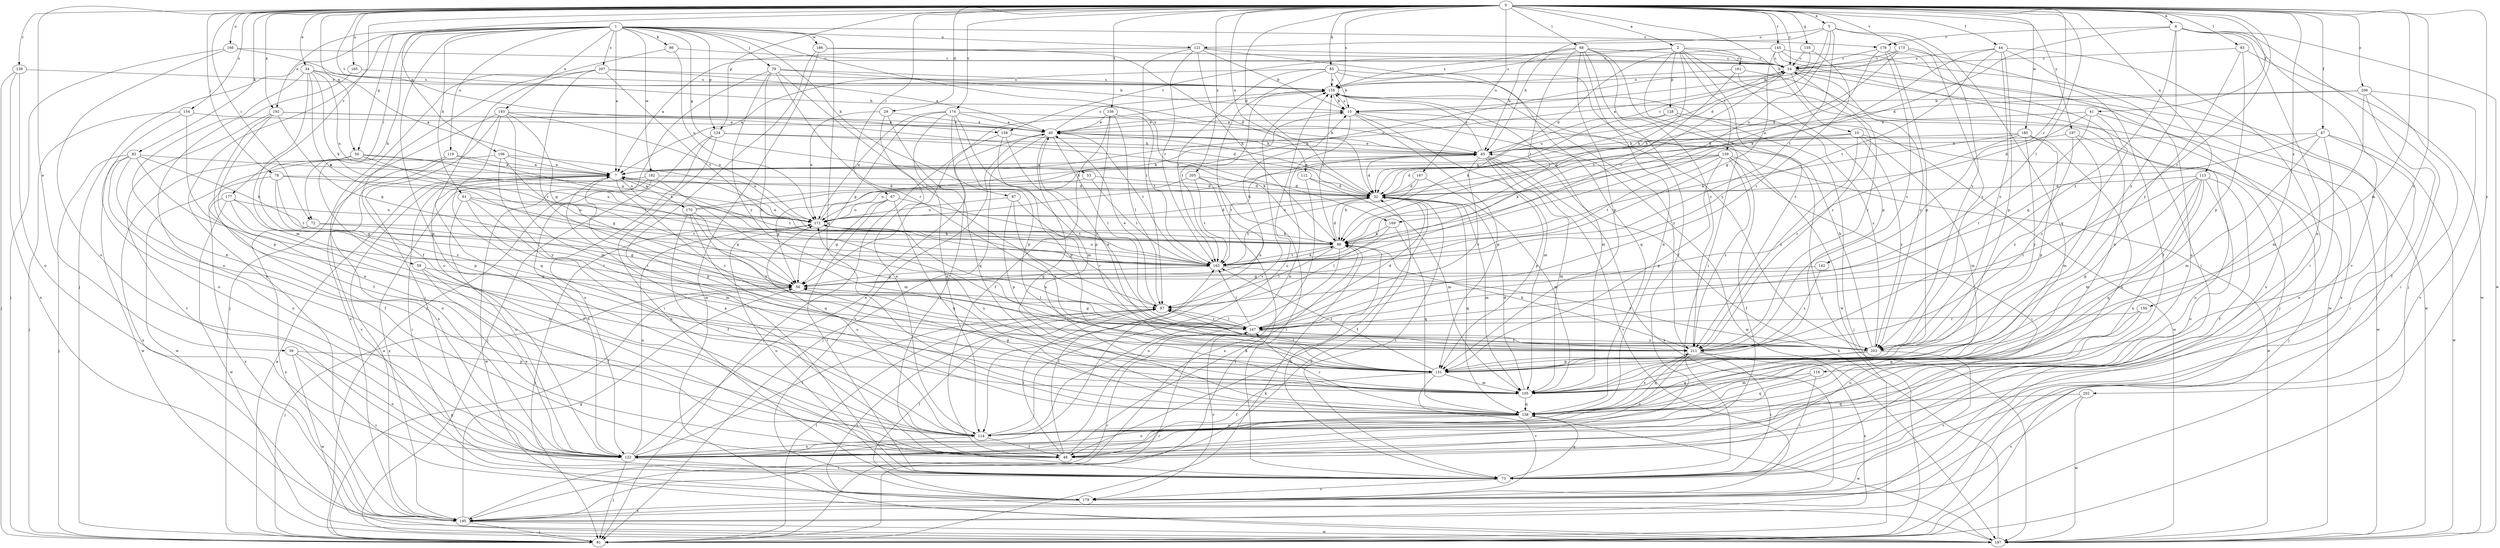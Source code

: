 strict digraph  {
0;
1;
2;
5;
6;
7;
10;
15;
24;
29;
32;
34;
39;
40;
41;
44;
47;
48;
50;
53;
56;
59;
61;
65;
67;
68;
72;
73;
78;
79;
81;
82;
85;
86;
87;
88;
93;
97;
105;
106;
112;
113;
114;
116;
119;
121;
122;
124;
128;
131;
135;
138;
139;
142;
145;
147;
150;
154;
155;
156;
158;
159;
161;
163;
165;
166;
167;
169;
170;
171;
173;
174;
177;
178;
179;
180;
182;
186;
187;
192;
193;
195;
197;
202;
203;
205;
206;
207;
211;
0 -> 2  [label=a];
0 -> 5  [label=a];
0 -> 6  [label=a];
0 -> 10  [label=b];
0 -> 24  [label=c];
0 -> 29  [label=d];
0 -> 32  [label=d];
0 -> 34  [label=e];
0 -> 39  [label=e];
0 -> 41  [label=f];
0 -> 44  [label=f];
0 -> 47  [label=f];
0 -> 50  [label=g];
0 -> 67  [label=i];
0 -> 68  [label=i];
0 -> 72  [label=i];
0 -> 78  [label=j];
0 -> 82  [label=k];
0 -> 85  [label=k];
0 -> 93  [label=l];
0 -> 97  [label=l];
0 -> 105  [label=m];
0 -> 106  [label=n];
0 -> 112  [label=n];
0 -> 113  [label=n];
0 -> 116  [label=o];
0 -> 124  [label=p];
0 -> 135  [label=q];
0 -> 139  [label=r];
0 -> 142  [label=r];
0 -> 145  [label=r];
0 -> 147  [label=r];
0 -> 150  [label=s];
0 -> 154  [label=s];
0 -> 155  [label=s];
0 -> 156  [label=t];
0 -> 158  [label=t];
0 -> 165  [label=u];
0 -> 166  [label=u];
0 -> 167  [label=u];
0 -> 173  [label=v];
0 -> 174  [label=v];
0 -> 177  [label=v];
0 -> 180  [label=w];
0 -> 192  [label=x];
0 -> 197  [label=y];
0 -> 202  [label=y];
0 -> 205  [label=z];
0 -> 206  [label=z];
1 -> 7  [label=a];
1 -> 50  [label=g];
1 -> 53  [label=g];
1 -> 59  [label=h];
1 -> 61  [label=h];
1 -> 72  [label=i];
1 -> 79  [label=j];
1 -> 81  [label=j];
1 -> 86  [label=k];
1 -> 87  [label=k];
1 -> 114  [label=n];
1 -> 119  [label=o];
1 -> 121  [label=o];
1 -> 124  [label=p];
1 -> 138  [label=q];
1 -> 169  [label=u];
1 -> 178  [label=v];
1 -> 182  [label=w];
1 -> 186  [label=w];
1 -> 192  [label=x];
1 -> 193  [label=x];
1 -> 195  [label=x];
1 -> 207  [label=z];
2 -> 24  [label=c];
2 -> 81  [label=j];
2 -> 88  [label=k];
2 -> 128  [label=p];
2 -> 131  [label=p];
2 -> 155  [label=s];
2 -> 158  [label=t];
2 -> 159  [label=t];
2 -> 161  [label=t];
2 -> 211  [label=z];
5 -> 32  [label=d];
5 -> 65  [label=h];
5 -> 121  [label=o];
5 -> 138  [label=q];
5 -> 163  [label=t];
5 -> 169  [label=u];
5 -> 203  [label=y];
6 -> 32  [label=d];
6 -> 81  [label=j];
6 -> 114  [label=n];
6 -> 178  [label=v];
6 -> 179  [label=v];
6 -> 187  [label=w];
6 -> 203  [label=y];
6 -> 211  [label=z];
7 -> 32  [label=d];
7 -> 48  [label=f];
7 -> 73  [label=i];
7 -> 131  [label=p];
7 -> 163  [label=t];
7 -> 170  [label=u];
7 -> 211  [label=z];
10 -> 32  [label=d];
10 -> 65  [label=h];
10 -> 81  [label=j];
10 -> 105  [label=m];
10 -> 203  [label=y];
10 -> 211  [label=z];
15 -> 40  [label=e];
15 -> 105  [label=m];
15 -> 114  [label=n];
15 -> 131  [label=p];
15 -> 155  [label=s];
15 -> 187  [label=w];
24 -> 155  [label=s];
24 -> 163  [label=t];
24 -> 171  [label=u];
24 -> 187  [label=w];
24 -> 195  [label=x];
24 -> 203  [label=y];
24 -> 211  [label=z];
29 -> 40  [label=e];
29 -> 114  [label=n];
29 -> 138  [label=q];
29 -> 171  [label=u];
32 -> 40  [label=e];
32 -> 48  [label=f];
32 -> 73  [label=i];
32 -> 105  [label=m];
32 -> 138  [label=q];
32 -> 163  [label=t];
32 -> 171  [label=u];
34 -> 7  [label=a];
34 -> 88  [label=k];
34 -> 105  [label=m];
34 -> 114  [label=n];
34 -> 155  [label=s];
34 -> 163  [label=t];
34 -> 171  [label=u];
39 -> 122  [label=o];
39 -> 131  [label=p];
39 -> 179  [label=v];
39 -> 187  [label=w];
40 -> 65  [label=h];
40 -> 81  [label=j];
40 -> 97  [label=l];
40 -> 138  [label=q];
40 -> 155  [label=s];
40 -> 163  [label=t];
40 -> 179  [label=v];
41 -> 32  [label=d];
41 -> 40  [label=e];
41 -> 147  [label=r];
41 -> 187  [label=w];
41 -> 211  [label=z];
44 -> 24  [label=c];
44 -> 73  [label=i];
44 -> 88  [label=k];
44 -> 122  [label=o];
44 -> 131  [label=p];
44 -> 163  [label=t];
44 -> 203  [label=y];
47 -> 56  [label=g];
47 -> 65  [label=h];
47 -> 73  [label=i];
47 -> 105  [label=m];
47 -> 122  [label=o];
47 -> 187  [label=w];
48 -> 88  [label=k];
48 -> 97  [label=l];
48 -> 163  [label=t];
50 -> 7  [label=a];
50 -> 163  [label=t];
50 -> 171  [label=u];
50 -> 195  [label=x];
50 -> 211  [label=z];
53 -> 32  [label=d];
53 -> 56  [label=g];
53 -> 163  [label=t];
56 -> 15  [label=b];
56 -> 81  [label=j];
56 -> 97  [label=l];
59 -> 48  [label=f];
59 -> 56  [label=g];
59 -> 122  [label=o];
61 -> 105  [label=m];
61 -> 114  [label=n];
61 -> 122  [label=o];
61 -> 163  [label=t];
61 -> 171  [label=u];
65 -> 7  [label=a];
65 -> 24  [label=c];
65 -> 32  [label=d];
65 -> 40  [label=e];
65 -> 105  [label=m];
65 -> 131  [label=p];
65 -> 147  [label=r];
65 -> 155  [label=s];
65 -> 163  [label=t];
65 -> 179  [label=v];
65 -> 195  [label=x];
67 -> 56  [label=g];
67 -> 73  [label=i];
67 -> 138  [label=q];
67 -> 163  [label=t];
67 -> 171  [label=u];
68 -> 24  [label=c];
68 -> 48  [label=f];
68 -> 65  [label=h];
68 -> 73  [label=i];
68 -> 114  [label=n];
68 -> 131  [label=p];
68 -> 155  [label=s];
68 -> 163  [label=t];
68 -> 211  [label=z];
72 -> 56  [label=g];
72 -> 88  [label=k];
72 -> 195  [label=x];
73 -> 88  [label=k];
73 -> 138  [label=q];
73 -> 171  [label=u];
73 -> 179  [label=v];
78 -> 32  [label=d];
78 -> 56  [label=g];
78 -> 122  [label=o];
78 -> 163  [label=t];
78 -> 171  [label=u];
79 -> 15  [label=b];
79 -> 81  [label=j];
79 -> 97  [label=l];
79 -> 147  [label=r];
79 -> 155  [label=s];
79 -> 203  [label=y];
79 -> 211  [label=z];
81 -> 7  [label=a];
81 -> 56  [label=g];
81 -> 88  [label=k];
81 -> 97  [label=l];
81 -> 147  [label=r];
82 -> 7  [label=a];
82 -> 48  [label=f];
82 -> 81  [label=j];
82 -> 88  [label=k];
82 -> 122  [label=o];
82 -> 131  [label=p];
82 -> 187  [label=w];
85 -> 7  [label=a];
85 -> 15  [label=b];
85 -> 114  [label=n];
85 -> 138  [label=q];
85 -> 155  [label=s];
85 -> 163  [label=t];
85 -> 187  [label=w];
86 -> 24  [label=c];
86 -> 48  [label=f];
86 -> 171  [label=u];
87 -> 131  [label=p];
87 -> 147  [label=r];
87 -> 171  [label=u];
87 -> 211  [label=z];
88 -> 7  [label=a];
88 -> 32  [label=d];
88 -> 97  [label=l];
88 -> 122  [label=o];
88 -> 155  [label=s];
88 -> 163  [label=t];
93 -> 24  [label=c];
93 -> 131  [label=p];
93 -> 187  [label=w];
93 -> 203  [label=y];
97 -> 40  [label=e];
97 -> 147  [label=r];
105 -> 32  [label=d];
105 -> 56  [label=g];
105 -> 138  [label=q];
105 -> 171  [label=u];
106 -> 7  [label=a];
106 -> 56  [label=g];
106 -> 171  [label=u];
106 -> 187  [label=w];
106 -> 203  [label=y];
112 -> 32  [label=d];
112 -> 105  [label=m];
112 -> 195  [label=x];
113 -> 32  [label=d];
113 -> 48  [label=f];
113 -> 105  [label=m];
113 -> 114  [label=n];
113 -> 122  [label=o];
113 -> 131  [label=p];
113 -> 138  [label=q];
113 -> 147  [label=r];
114 -> 7  [label=a];
114 -> 48  [label=f];
114 -> 122  [label=o];
114 -> 155  [label=s];
114 -> 171  [label=u];
116 -> 73  [label=i];
116 -> 105  [label=m];
116 -> 138  [label=q];
119 -> 7  [label=a];
119 -> 88  [label=k];
119 -> 122  [label=o];
119 -> 179  [label=v];
121 -> 7  [label=a];
121 -> 15  [label=b];
121 -> 24  [label=c];
121 -> 88  [label=k];
121 -> 97  [label=l];
121 -> 163  [label=t];
121 -> 203  [label=y];
122 -> 40  [label=e];
122 -> 73  [label=i];
122 -> 81  [label=j];
122 -> 97  [label=l];
122 -> 155  [label=s];
122 -> 171  [label=u];
124 -> 65  [label=h];
124 -> 73  [label=i];
124 -> 81  [label=j];
124 -> 88  [label=k];
124 -> 122  [label=o];
128 -> 40  [label=e];
128 -> 81  [label=j];
128 -> 88  [label=k];
128 -> 187  [label=w];
131 -> 48  [label=f];
131 -> 97  [label=l];
131 -> 105  [label=m];
131 -> 163  [label=t];
131 -> 179  [label=v];
135 -> 7  [label=a];
135 -> 24  [label=c];
135 -> 147  [label=r];
138 -> 114  [label=n];
138 -> 122  [label=o];
138 -> 147  [label=r];
138 -> 187  [label=w];
138 -> 211  [label=z];
139 -> 81  [label=j];
139 -> 122  [label=o];
139 -> 155  [label=s];
139 -> 195  [label=x];
142 -> 56  [label=g];
142 -> 211  [label=z];
145 -> 24  [label=c];
145 -> 32  [label=d];
145 -> 56  [label=g];
145 -> 73  [label=i];
145 -> 81  [label=j];
145 -> 195  [label=x];
147 -> 32  [label=d];
147 -> 56  [label=g];
147 -> 97  [label=l];
147 -> 163  [label=t];
147 -> 179  [label=v];
147 -> 203  [label=y];
147 -> 211  [label=z];
150 -> 122  [label=o];
150 -> 138  [label=q];
150 -> 147  [label=r];
154 -> 40  [label=e];
154 -> 81  [label=j];
154 -> 122  [label=o];
154 -> 131  [label=p];
155 -> 15  [label=b];
155 -> 56  [label=g];
155 -> 105  [label=m];
155 -> 163  [label=t];
155 -> 211  [label=z];
156 -> 40  [label=e];
156 -> 48  [label=f];
156 -> 97  [label=l];
156 -> 131  [label=p];
156 -> 163  [label=t];
158 -> 65  [label=h];
158 -> 81  [label=j];
158 -> 131  [label=p];
158 -> 147  [label=r];
159 -> 7  [label=a];
159 -> 32  [label=d];
159 -> 48  [label=f];
159 -> 73  [label=i];
159 -> 88  [label=k];
159 -> 131  [label=p];
159 -> 163  [label=t];
159 -> 187  [label=w];
159 -> 211  [label=z];
161 -> 81  [label=j];
161 -> 155  [label=s];
161 -> 163  [label=t];
161 -> 187  [label=w];
163 -> 56  [label=g];
163 -> 88  [label=k];
163 -> 171  [label=u];
163 -> 203  [label=y];
165 -> 122  [label=o];
165 -> 155  [label=s];
166 -> 24  [label=c];
166 -> 65  [label=h];
166 -> 81  [label=j];
166 -> 122  [label=o];
167 -> 32  [label=d];
167 -> 88  [label=k];
167 -> 105  [label=m];
169 -> 88  [label=k];
169 -> 97  [label=l];
169 -> 138  [label=q];
170 -> 7  [label=a];
170 -> 24  [label=c];
170 -> 48  [label=f];
170 -> 56  [label=g];
170 -> 65  [label=h];
170 -> 138  [label=q];
170 -> 203  [label=y];
171 -> 15  [label=b];
171 -> 32  [label=d];
171 -> 81  [label=j];
171 -> 88  [label=k];
173 -> 15  [label=b];
173 -> 24  [label=c];
173 -> 32  [label=d];
173 -> 48  [label=f];
173 -> 203  [label=y];
174 -> 40  [label=e];
174 -> 56  [label=g];
174 -> 65  [label=h];
174 -> 73  [label=i];
174 -> 105  [label=m];
174 -> 114  [label=n];
174 -> 131  [label=p];
174 -> 171  [label=u];
177 -> 114  [label=n];
177 -> 147  [label=r];
177 -> 171  [label=u];
177 -> 187  [label=w];
177 -> 195  [label=x];
178 -> 24  [label=c];
178 -> 88  [label=k];
178 -> 114  [label=n];
178 -> 131  [label=p];
178 -> 211  [label=z];
179 -> 97  [label=l];
179 -> 195  [label=x];
180 -> 65  [label=h];
180 -> 88  [label=k];
180 -> 114  [label=n];
180 -> 131  [label=p];
180 -> 147  [label=r];
180 -> 203  [label=y];
182 -> 32  [label=d];
182 -> 105  [label=m];
182 -> 122  [label=o];
182 -> 187  [label=w];
182 -> 195  [label=x];
186 -> 24  [label=c];
186 -> 32  [label=d];
186 -> 73  [label=i];
186 -> 187  [label=w];
187 -> 65  [label=h];
187 -> 97  [label=l];
192 -> 32  [label=d];
192 -> 40  [label=e];
192 -> 48  [label=f];
192 -> 56  [label=g];
192 -> 114  [label=n];
192 -> 179  [label=v];
193 -> 40  [label=e];
193 -> 56  [label=g];
193 -> 73  [label=i];
193 -> 105  [label=m];
193 -> 138  [label=q];
193 -> 171  [label=u];
193 -> 195  [label=x];
195 -> 7  [label=a];
195 -> 32  [label=d];
195 -> 56  [label=g];
195 -> 81  [label=j];
195 -> 147  [label=r];
195 -> 187  [label=w];
197 -> 65  [label=h];
197 -> 105  [label=m];
197 -> 122  [label=o];
197 -> 203  [label=y];
202 -> 138  [label=q];
202 -> 179  [label=v];
202 -> 187  [label=w];
203 -> 15  [label=b];
203 -> 131  [label=p];
203 -> 138  [label=q];
203 -> 155  [label=s];
203 -> 171  [label=u];
203 -> 179  [label=v];
205 -> 32  [label=d];
205 -> 73  [label=i];
205 -> 81  [label=j];
205 -> 163  [label=t];
205 -> 171  [label=u];
206 -> 7  [label=a];
206 -> 15  [label=b];
206 -> 48  [label=f];
206 -> 73  [label=i];
206 -> 105  [label=m];
206 -> 179  [label=v];
207 -> 40  [label=e];
207 -> 81  [label=j];
207 -> 122  [label=o];
207 -> 147  [label=r];
207 -> 155  [label=s];
207 -> 163  [label=t];
211 -> 24  [label=c];
211 -> 40  [label=e];
211 -> 73  [label=i];
211 -> 88  [label=k];
211 -> 122  [label=o];
211 -> 138  [label=q];
211 -> 195  [label=x];
}
